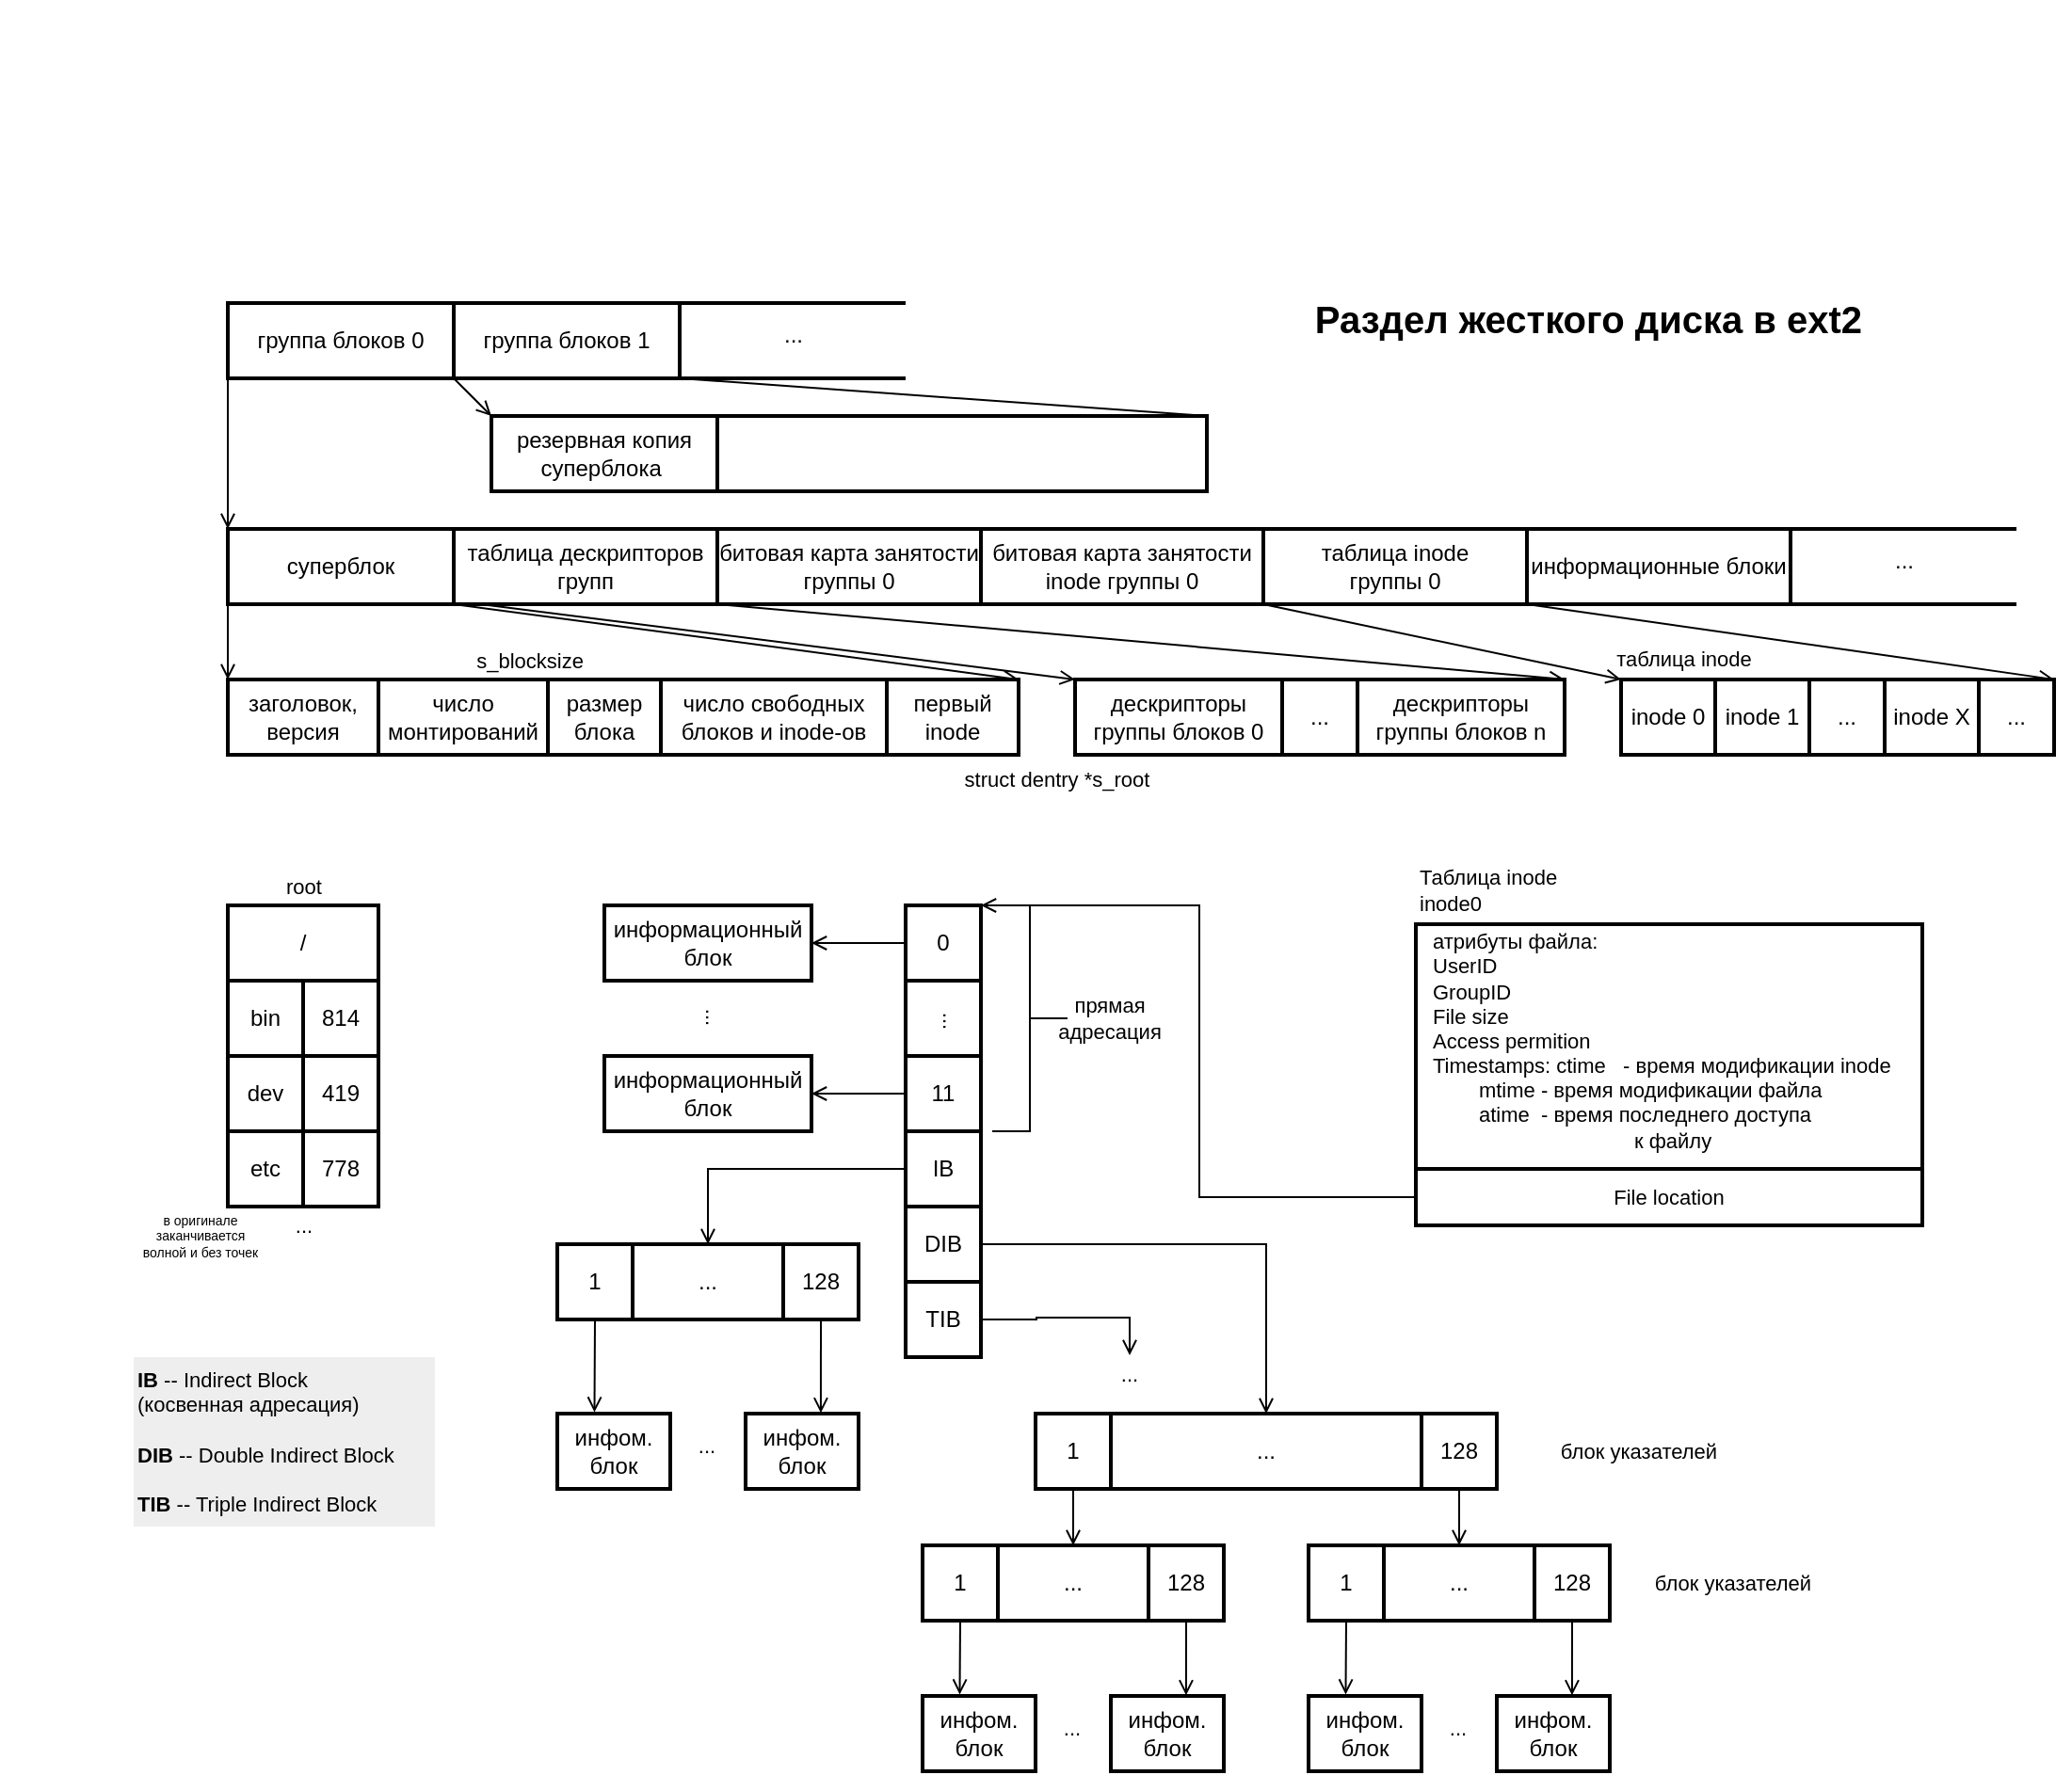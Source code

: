 <mxfile version="21.1.2" type="device" pages="2">
  <diagram name="Раздел жеского диска" id="px702BV4Yn-Eo3VnrpDC">
    <mxGraphModel dx="954" dy="578" grid="1" gridSize="10" guides="1" tooltips="1" connect="1" arrows="1" fold="1" page="1" pageScale="1" pageWidth="827" pageHeight="1169" math="0" shadow="0">
      <root>
        <mxCell id="0" />
        <mxCell id="1" parent="0" />
        <mxCell id="wwoqf4nIukuB-OUkCz0o-119" value="" style="rounded=0;whiteSpace=wrap;html=1;fontFamily=Helvetica;fontSize=11;fontColor=default;strokeWidth=2;" parent="1" vertex="1">
          <mxGeometry x="751" y="490" width="269" height="130" as="geometry" />
        </mxCell>
        <mxCell id="wwoqf4nIukuB-OUkCz0o-8" style="rounded=0;orthogonalLoop=1;jettySize=auto;html=1;exitX=1;exitY=1;exitDx=0;exitDy=0;entryX=0;entryY=0;entryDx=0;entryDy=0;endArrow=open;endFill=0;" parent="1" source="wwoqf4nIukuB-OUkCz0o-1" target="wwoqf4nIukuB-OUkCz0o-6" edge="1">
          <mxGeometry relative="1" as="geometry" />
        </mxCell>
        <mxCell id="wwoqf4nIukuB-OUkCz0o-12" style="edgeStyle=none;shape=connector;rounded=0;orthogonalLoop=1;jettySize=auto;html=1;exitX=0;exitY=1;exitDx=0;exitDy=0;entryX=0;entryY=0;entryDx=0;entryDy=0;labelBackgroundColor=default;strokeColor=default;fontFamily=Helvetica;fontSize=11;fontColor=default;endArrow=open;endFill=0;" parent="1" source="wwoqf4nIukuB-OUkCz0o-1" target="wwoqf4nIukuB-OUkCz0o-11" edge="1">
          <mxGeometry relative="1" as="geometry" />
        </mxCell>
        <mxCell id="wwoqf4nIukuB-OUkCz0o-1" value="группа блоков 0" style="rounded=0;whiteSpace=wrap;html=1;strokeWidth=2;" parent="1" vertex="1">
          <mxGeometry x="120" y="160" width="120" height="40" as="geometry" />
        </mxCell>
        <mxCell id="wwoqf4nIukuB-OUkCz0o-10" style="edgeStyle=none;shape=connector;rounded=0;orthogonalLoop=1;jettySize=auto;html=1;exitX=1;exitY=1;exitDx=0;exitDy=0;entryX=1;entryY=0;entryDx=0;entryDy=0;labelBackgroundColor=default;strokeColor=default;fontFamily=Helvetica;fontSize=11;fontColor=default;endArrow=none;endFill=0;" parent="1" source="wwoqf4nIukuB-OUkCz0o-2" target="wwoqf4nIukuB-OUkCz0o-7" edge="1">
          <mxGeometry relative="1" as="geometry" />
        </mxCell>
        <mxCell id="wwoqf4nIukuB-OUkCz0o-2" value="группа блоков 1" style="rounded=0;whiteSpace=wrap;html=1;strokeWidth=2;" parent="1" vertex="1">
          <mxGeometry x="240" y="160" width="120" height="40" as="geometry" />
        </mxCell>
        <mxCell id="wwoqf4nIukuB-OUkCz0o-3" value="" style="endArrow=none;html=1;rounded=0;exitX=1;exitY=0;exitDx=0;exitDy=0;strokeWidth=2;" parent="1" source="wwoqf4nIukuB-OUkCz0o-2" edge="1">
          <mxGeometry width="50" height="50" relative="1" as="geometry">
            <mxPoint x="380" y="340" as="sourcePoint" />
            <mxPoint x="480" y="160" as="targetPoint" />
          </mxGeometry>
        </mxCell>
        <mxCell id="wwoqf4nIukuB-OUkCz0o-4" value="" style="endArrow=none;html=1;rounded=0;exitX=1;exitY=0;exitDx=0;exitDy=0;strokeWidth=2;" parent="1" edge="1">
          <mxGeometry width="50" height="50" relative="1" as="geometry">
            <mxPoint x="360" y="200" as="sourcePoint" />
            <mxPoint x="480" y="200" as="targetPoint" />
          </mxGeometry>
        </mxCell>
        <mxCell id="wwoqf4nIukuB-OUkCz0o-5" value="..." style="text;html=1;align=center;verticalAlign=middle;resizable=0;points=[];autosize=1;strokeColor=none;fillColor=none;" parent="1" vertex="1">
          <mxGeometry x="405" y="162" width="30" height="30" as="geometry" />
        </mxCell>
        <mxCell id="wwoqf4nIukuB-OUkCz0o-6" value="резервная копия суперблока&amp;nbsp;" style="rounded=0;whiteSpace=wrap;html=1;strokeWidth=2;" parent="1" vertex="1">
          <mxGeometry x="260" y="220" width="120" height="40" as="geometry" />
        </mxCell>
        <mxCell id="wwoqf4nIukuB-OUkCz0o-7" value="" style="rounded=0;whiteSpace=wrap;html=1;strokeWidth=2;" parent="1" vertex="1">
          <mxGeometry x="380" y="220" width="260" height="40" as="geometry" />
        </mxCell>
        <mxCell id="wwoqf4nIukuB-OUkCz0o-26" style="edgeStyle=none;shape=connector;rounded=0;orthogonalLoop=1;jettySize=auto;html=1;exitX=0;exitY=1;exitDx=0;exitDy=0;entryX=0;entryY=0;entryDx=0;entryDy=0;labelBackgroundColor=default;strokeColor=default;fontFamily=Helvetica;fontSize=11;fontColor=default;endArrow=open;endFill=0;" parent="1" source="wwoqf4nIukuB-OUkCz0o-11" target="wwoqf4nIukuB-OUkCz0o-21" edge="1">
          <mxGeometry relative="1" as="geometry" />
        </mxCell>
        <mxCell id="wwoqf4nIukuB-OUkCz0o-27" style="edgeStyle=none;shape=connector;rounded=0;orthogonalLoop=1;jettySize=auto;html=1;exitX=1;exitY=1;exitDx=0;exitDy=0;entryX=1;entryY=0;entryDx=0;entryDy=0;labelBackgroundColor=default;strokeColor=default;fontFamily=Helvetica;fontSize=11;fontColor=default;endArrow=open;endFill=0;" parent="1" source="wwoqf4nIukuB-OUkCz0o-11" target="wwoqf4nIukuB-OUkCz0o-25" edge="1">
          <mxGeometry relative="1" as="geometry" />
        </mxCell>
        <mxCell id="wwoqf4nIukuB-OUkCz0o-11" value="суперблок" style="rounded=0;whiteSpace=wrap;html=1;strokeWidth=2;" parent="1" vertex="1">
          <mxGeometry x="120" y="280" width="120" height="40" as="geometry" />
        </mxCell>
        <mxCell id="wwoqf4nIukuB-OUkCz0o-32" style="edgeStyle=none;shape=connector;rounded=0;orthogonalLoop=1;jettySize=auto;html=1;exitX=0.109;exitY=1.002;exitDx=0;exitDy=0;entryX=0;entryY=0;entryDx=0;entryDy=0;labelBackgroundColor=default;strokeColor=default;fontFamily=Helvetica;fontSize=11;fontColor=default;endArrow=open;endFill=0;exitPerimeter=0;" parent="1" source="wwoqf4nIukuB-OUkCz0o-13" target="wwoqf4nIukuB-OUkCz0o-29" edge="1">
          <mxGeometry relative="1" as="geometry" />
        </mxCell>
        <mxCell id="wwoqf4nIukuB-OUkCz0o-33" style="edgeStyle=none;shape=connector;rounded=0;orthogonalLoop=1;jettySize=auto;html=1;exitX=1;exitY=1;exitDx=0;exitDy=0;entryX=1;entryY=0;entryDx=0;entryDy=0;labelBackgroundColor=default;strokeColor=default;fontFamily=Helvetica;fontSize=11;fontColor=default;endArrow=open;endFill=0;" parent="1" source="wwoqf4nIukuB-OUkCz0o-13" target="wwoqf4nIukuB-OUkCz0o-31" edge="1">
          <mxGeometry relative="1" as="geometry" />
        </mxCell>
        <mxCell id="wwoqf4nIukuB-OUkCz0o-13" value="таблица дескрипторов групп" style="rounded=0;whiteSpace=wrap;html=1;strokeWidth=2;" parent="1" vertex="1">
          <mxGeometry x="240" y="280" width="140" height="40" as="geometry" />
        </mxCell>
        <mxCell id="wwoqf4nIukuB-OUkCz0o-14" value="битовая карта занятости группы 0" style="rounded=0;whiteSpace=wrap;html=1;strokeWidth=2;" parent="1" vertex="1">
          <mxGeometry x="380" y="280" width="140" height="40" as="geometry" />
        </mxCell>
        <mxCell id="wwoqf4nIukuB-OUkCz0o-15" value="битовая карта занятости inode группы 0" style="rounded=0;whiteSpace=wrap;html=1;strokeWidth=2;" parent="1" vertex="1">
          <mxGeometry x="520" y="280" width="150" height="40" as="geometry" />
        </mxCell>
        <mxCell id="wwoqf4nIukuB-OUkCz0o-41" style="edgeStyle=none;shape=connector;rounded=0;orthogonalLoop=1;jettySize=auto;html=1;exitX=0;exitY=1;exitDx=0;exitDy=0;entryX=0;entryY=0;entryDx=0;entryDy=0;labelBackgroundColor=default;strokeColor=default;fontFamily=Helvetica;fontSize=11;fontColor=default;endArrow=open;endFill=0;" parent="1" source="wwoqf4nIukuB-OUkCz0o-16" target="wwoqf4nIukuB-OUkCz0o-35" edge="1">
          <mxGeometry relative="1" as="geometry" />
        </mxCell>
        <mxCell id="wwoqf4nIukuB-OUkCz0o-16" value="таблица inode &lt;br&gt;группы 0" style="rounded=0;whiteSpace=wrap;html=1;strokeWidth=2;" parent="1" vertex="1">
          <mxGeometry x="670" y="280" width="140" height="40" as="geometry" />
        </mxCell>
        <mxCell id="wwoqf4nIukuB-OUkCz0o-42" style="edgeStyle=none;shape=connector;rounded=0;orthogonalLoop=1;jettySize=auto;html=1;exitX=0;exitY=1;exitDx=0;exitDy=0;entryX=1;entryY=0;entryDx=0;entryDy=0;labelBackgroundColor=default;strokeColor=default;fontFamily=Helvetica;fontSize=11;fontColor=default;endArrow=open;endFill=0;" parent="1" source="wwoqf4nIukuB-OUkCz0o-17" target="wwoqf4nIukuB-OUkCz0o-40" edge="1">
          <mxGeometry relative="1" as="geometry" />
        </mxCell>
        <mxCell id="wwoqf4nIukuB-OUkCz0o-17" value="информационные блоки" style="rounded=0;whiteSpace=wrap;html=1;strokeWidth=2;" parent="1" vertex="1">
          <mxGeometry x="810" y="280" width="140" height="40" as="geometry" />
        </mxCell>
        <mxCell id="wwoqf4nIukuB-OUkCz0o-18" value="" style="endArrow=none;html=1;rounded=0;exitX=1;exitY=0;exitDx=0;exitDy=0;strokeWidth=2;" parent="1" edge="1">
          <mxGeometry width="50" height="50" relative="1" as="geometry">
            <mxPoint x="950" y="280" as="sourcePoint" />
            <mxPoint x="1070" y="280" as="targetPoint" />
          </mxGeometry>
        </mxCell>
        <mxCell id="wwoqf4nIukuB-OUkCz0o-19" value="" style="endArrow=none;html=1;rounded=0;exitX=1;exitY=0;exitDx=0;exitDy=0;strokeWidth=2;" parent="1" edge="1">
          <mxGeometry width="50" height="50" relative="1" as="geometry">
            <mxPoint x="950" y="320" as="sourcePoint" />
            <mxPoint x="1070" y="320" as="targetPoint" />
          </mxGeometry>
        </mxCell>
        <mxCell id="wwoqf4nIukuB-OUkCz0o-20" value="..." style="text;html=1;align=center;verticalAlign=middle;resizable=0;points=[];autosize=1;strokeColor=none;fillColor=none;" parent="1" vertex="1">
          <mxGeometry x="995" y="282" width="30" height="30" as="geometry" />
        </mxCell>
        <mxCell id="wwoqf4nIukuB-OUkCz0o-21" value="заголовок, версия" style="rounded=0;whiteSpace=wrap;html=1;strokeWidth=2;" parent="1" vertex="1">
          <mxGeometry x="120" y="360" width="80" height="40" as="geometry" />
        </mxCell>
        <mxCell id="wwoqf4nIukuB-OUkCz0o-22" value="число монтирований" style="rounded=0;whiteSpace=wrap;html=1;strokeWidth=2;" parent="1" vertex="1">
          <mxGeometry x="200" y="360" width="90" height="40" as="geometry" />
        </mxCell>
        <mxCell id="wwoqf4nIukuB-OUkCz0o-23" value="размер &lt;br&gt;блока" style="rounded=0;whiteSpace=wrap;html=1;strokeWidth=2;" parent="1" vertex="1">
          <mxGeometry x="290" y="360" width="60" height="40" as="geometry" />
        </mxCell>
        <mxCell id="wwoqf4nIukuB-OUkCz0o-24" value="число свободных блоков и inode-ов" style="rounded=0;whiteSpace=wrap;html=1;strokeWidth=2;" parent="1" vertex="1">
          <mxGeometry x="350" y="360" width="120" height="40" as="geometry" />
        </mxCell>
        <mxCell id="wwoqf4nIukuB-OUkCz0o-25" value="первый inode" style="rounded=0;whiteSpace=wrap;html=1;strokeWidth=2;" parent="1" vertex="1">
          <mxGeometry x="470" y="360" width="70" height="40" as="geometry" />
        </mxCell>
        <mxCell id="wwoqf4nIukuB-OUkCz0o-28" value="s_blocksize" style="text;html=1;align=center;verticalAlign=middle;resizable=0;points=[];autosize=1;strokeColor=none;fillColor=none;fontSize=11;fontFamily=Helvetica;fontColor=default;" parent="1" vertex="1">
          <mxGeometry x="240" y="335" width="80" height="30" as="geometry" />
        </mxCell>
        <mxCell id="wwoqf4nIukuB-OUkCz0o-29" value="дескрипторы группы блоков 0" style="rounded=0;whiteSpace=wrap;html=1;strokeWidth=2;" parent="1" vertex="1">
          <mxGeometry x="570" y="360" width="110" height="40" as="geometry" />
        </mxCell>
        <mxCell id="wwoqf4nIukuB-OUkCz0o-30" value="..." style="rounded=0;whiteSpace=wrap;html=1;strokeWidth=2;" parent="1" vertex="1">
          <mxGeometry x="680" y="360" width="40" height="40" as="geometry" />
        </mxCell>
        <mxCell id="wwoqf4nIukuB-OUkCz0o-31" value="дескрипторы группы блоков n" style="rounded=0;whiteSpace=wrap;html=1;strokeWidth=2;" parent="1" vertex="1">
          <mxGeometry x="720" y="360" width="110" height="40" as="geometry" />
        </mxCell>
        <mxCell id="wwoqf4nIukuB-OUkCz0o-34" value="struct dentry *s_root" style="text;html=1;align=center;verticalAlign=middle;resizable=0;points=[];autosize=1;strokeColor=none;fillColor=none;fontSize=11;fontFamily=Helvetica;fontColor=default;" parent="1" vertex="1">
          <mxGeometry x="500" y="398" width="120" height="30" as="geometry" />
        </mxCell>
        <mxCell id="wwoqf4nIukuB-OUkCz0o-35" value="inode 0" style="rounded=0;whiteSpace=wrap;html=1;strokeWidth=2;" parent="1" vertex="1">
          <mxGeometry x="860" y="360" width="50" height="40" as="geometry" />
        </mxCell>
        <mxCell id="wwoqf4nIukuB-OUkCz0o-37" value="inode 1" style="rounded=0;whiteSpace=wrap;html=1;strokeWidth=2;" parent="1" vertex="1">
          <mxGeometry x="910" y="360" width="50" height="40" as="geometry" />
        </mxCell>
        <mxCell id="wwoqf4nIukuB-OUkCz0o-38" value="..." style="rounded=0;whiteSpace=wrap;html=1;strokeWidth=2;" parent="1" vertex="1">
          <mxGeometry x="960" y="360" width="40" height="40" as="geometry" />
        </mxCell>
        <mxCell id="wwoqf4nIukuB-OUkCz0o-39" value="inode X" style="rounded=0;whiteSpace=wrap;html=1;strokeWidth=2;" parent="1" vertex="1">
          <mxGeometry x="1000" y="360" width="50" height="40" as="geometry" />
        </mxCell>
        <mxCell id="wwoqf4nIukuB-OUkCz0o-40" value="..." style="rounded=0;whiteSpace=wrap;html=1;strokeWidth=2;" parent="1" vertex="1">
          <mxGeometry x="1050" y="360" width="40" height="40" as="geometry" />
        </mxCell>
        <mxCell id="wwoqf4nIukuB-OUkCz0o-43" value="таблица inode" style="text;html=1;align=center;verticalAlign=middle;resizable=0;points=[];autosize=1;strokeColor=none;fillColor=none;fontSize=11;fontFamily=Helvetica;fontColor=default;" parent="1" vertex="1">
          <mxGeometry x="843" y="334" width="100" height="30" as="geometry" />
        </mxCell>
        <mxCell id="wwoqf4nIukuB-OUkCz0o-44" value="/" style="rounded=0;whiteSpace=wrap;html=1;strokeWidth=2;" parent="1" vertex="1">
          <mxGeometry x="120" y="480" width="80" height="40" as="geometry" />
        </mxCell>
        <mxCell id="wwoqf4nIukuB-OUkCz0o-45" value="root" style="text;html=1;align=center;verticalAlign=middle;resizable=0;points=[];autosize=1;strokeColor=none;fillColor=none;fontSize=11;fontFamily=Helvetica;fontColor=default;" parent="1" vertex="1">
          <mxGeometry x="140" y="455" width="40" height="30" as="geometry" />
        </mxCell>
        <mxCell id="wwoqf4nIukuB-OUkCz0o-46" value="bin" style="rounded=0;whiteSpace=wrap;html=1;strokeWidth=2;" parent="1" vertex="1">
          <mxGeometry x="120" y="520" width="40" height="40" as="geometry" />
        </mxCell>
        <mxCell id="wwoqf4nIukuB-OUkCz0o-47" value="814" style="rounded=0;whiteSpace=wrap;html=1;strokeWidth=2;" parent="1" vertex="1">
          <mxGeometry x="160" y="520" width="40" height="40" as="geometry" />
        </mxCell>
        <mxCell id="wwoqf4nIukuB-OUkCz0o-48" value="dev" style="rounded=0;whiteSpace=wrap;html=1;strokeWidth=2;" parent="1" vertex="1">
          <mxGeometry x="120" y="560" width="40" height="40" as="geometry" />
        </mxCell>
        <mxCell id="wwoqf4nIukuB-OUkCz0o-49" value="419" style="rounded=0;whiteSpace=wrap;html=1;strokeWidth=2;" parent="1" vertex="1">
          <mxGeometry x="160" y="560" width="40" height="40" as="geometry" />
        </mxCell>
        <mxCell id="wwoqf4nIukuB-OUkCz0o-50" value="etc" style="rounded=0;whiteSpace=wrap;html=1;strokeWidth=2;" parent="1" vertex="1">
          <mxGeometry x="120" y="600" width="40" height="40" as="geometry" />
        </mxCell>
        <mxCell id="wwoqf4nIukuB-OUkCz0o-51" value="778" style="rounded=0;whiteSpace=wrap;html=1;strokeWidth=2;" parent="1" vertex="1">
          <mxGeometry x="160" y="600" width="40" height="40" as="geometry" />
        </mxCell>
        <mxCell id="wwoqf4nIukuB-OUkCz0o-58" value="" style="ellipse;whiteSpace=wrap;html=1;aspect=fixed;fontFamily=Helvetica;fontSize=11;fontColor=default;" parent="1" vertex="1">
          <mxGeometry as="geometry" />
        </mxCell>
        <mxCell id="wwoqf4nIukuB-OUkCz0o-60" value="..." style="text;html=1;align=center;verticalAlign=middle;resizable=0;points=[];autosize=1;strokeColor=none;fillColor=none;fontSize=11;fontFamily=Helvetica;fontColor=default;" parent="1" vertex="1">
          <mxGeometry x="145" y="635" width="30" height="30" as="geometry" />
        </mxCell>
        <mxCell id="wwoqf4nIukuB-OUkCz0o-61" value="в оригинале &lt;br style=&quot;font-size: 7px;&quot;&gt;заканчивается &lt;br&gt;волной и без точек" style="text;html=1;align=center;verticalAlign=middle;resizable=0;points=[];autosize=1;strokeColor=none;fillColor=none;fontSize=7;fontFamily=Helvetica;fontColor=default;" parent="1" vertex="1">
          <mxGeometry x="60" y="636" width="90" height="40" as="geometry" />
        </mxCell>
        <mxCell id="wwoqf4nIukuB-OUkCz0o-62" value="информационный блок" style="rounded=0;whiteSpace=wrap;html=1;strokeWidth=2;" parent="1" vertex="1">
          <mxGeometry x="320" y="480" width="110" height="40" as="geometry" />
        </mxCell>
        <mxCell id="wwoqf4nIukuB-OUkCz0o-63" value="информационный блок" style="rounded=0;whiteSpace=wrap;html=1;strokeWidth=2;" parent="1" vertex="1">
          <mxGeometry x="320" y="560" width="110" height="40" as="geometry" />
        </mxCell>
        <mxCell id="wwoqf4nIukuB-OUkCz0o-65" value="..." style="text;html=1;align=center;verticalAlign=middle;resizable=0;points=[];autosize=1;strokeColor=none;fillColor=none;fontSize=11;fontFamily=Helvetica;fontColor=default;rotation=90;" parent="1" vertex="1">
          <mxGeometry x="363" y="524" width="30" height="30" as="geometry" />
        </mxCell>
        <mxCell id="wwoqf4nIukuB-OUkCz0o-71" style="edgeStyle=none;shape=connector;rounded=0;orthogonalLoop=1;jettySize=auto;html=1;exitX=0;exitY=0.5;exitDx=0;exitDy=0;entryX=1;entryY=0.5;entryDx=0;entryDy=0;labelBackgroundColor=default;strokeColor=default;fontFamily=Helvetica;fontSize=11;fontColor=default;endArrow=open;endFill=0;" parent="1" source="wwoqf4nIukuB-OUkCz0o-66" target="wwoqf4nIukuB-OUkCz0o-62" edge="1">
          <mxGeometry relative="1" as="geometry" />
        </mxCell>
        <mxCell id="wwoqf4nIukuB-OUkCz0o-66" value="0" style="rounded=0;whiteSpace=wrap;html=1;strokeWidth=2;" parent="1" vertex="1">
          <mxGeometry x="480" y="480" width="40" height="40" as="geometry" />
        </mxCell>
        <mxCell id="wwoqf4nIukuB-OUkCz0o-72" style="edgeStyle=none;shape=connector;rounded=0;orthogonalLoop=1;jettySize=auto;html=1;exitX=0;exitY=0.5;exitDx=0;exitDy=0;entryX=1;entryY=0.5;entryDx=0;entryDy=0;labelBackgroundColor=default;strokeColor=default;fontFamily=Helvetica;fontSize=11;fontColor=default;endArrow=open;endFill=0;" parent="1" source="wwoqf4nIukuB-OUkCz0o-67" target="wwoqf4nIukuB-OUkCz0o-63" edge="1">
          <mxGeometry relative="1" as="geometry" />
        </mxCell>
        <mxCell id="wwoqf4nIukuB-OUkCz0o-67" value="11" style="rounded=0;whiteSpace=wrap;html=1;strokeWidth=2;" parent="1" vertex="1">
          <mxGeometry x="480" y="560" width="40" height="40" as="geometry" />
        </mxCell>
        <mxCell id="wwoqf4nIukuB-OUkCz0o-80" style="edgeStyle=orthogonalEdgeStyle;shape=connector;rounded=0;orthogonalLoop=1;jettySize=auto;html=1;exitX=0;exitY=0.5;exitDx=0;exitDy=0;entryX=0.5;entryY=0;entryDx=0;entryDy=0;labelBackgroundColor=default;strokeColor=default;fontFamily=Helvetica;fontSize=11;fontColor=default;endArrow=open;endFill=0;" parent="1" source="wwoqf4nIukuB-OUkCz0o-68" target="wwoqf4nIukuB-OUkCz0o-77" edge="1">
          <mxGeometry relative="1" as="geometry" />
        </mxCell>
        <mxCell id="wwoqf4nIukuB-OUkCz0o-68" value="IB" style="rounded=0;whiteSpace=wrap;html=1;strokeWidth=2;" parent="1" vertex="1">
          <mxGeometry x="480" y="600" width="40" height="40" as="geometry" />
        </mxCell>
        <mxCell id="wwoqf4nIukuB-OUkCz0o-89" style="edgeStyle=orthogonalEdgeStyle;shape=connector;rounded=0;orthogonalLoop=1;jettySize=auto;html=1;exitX=1;exitY=0.5;exitDx=0;exitDy=0;entryX=0.5;entryY=0;entryDx=0;entryDy=0;labelBackgroundColor=default;strokeColor=default;fontFamily=Helvetica;fontSize=11;fontColor=default;endArrow=open;endFill=0;" parent="1" source="wwoqf4nIukuB-OUkCz0o-69" target="wwoqf4nIukuB-OUkCz0o-86" edge="1">
          <mxGeometry relative="1" as="geometry" />
        </mxCell>
        <mxCell id="wwoqf4nIukuB-OUkCz0o-69" value="DIB" style="rounded=0;whiteSpace=wrap;html=1;strokeWidth=2;" parent="1" vertex="1">
          <mxGeometry x="480" y="640" width="40" height="40" as="geometry" />
        </mxCell>
        <mxCell id="wwoqf4nIukuB-OUkCz0o-111" style="edgeStyle=orthogonalEdgeStyle;shape=connector;rounded=0;orthogonalLoop=1;jettySize=auto;html=1;exitX=1;exitY=0.5;exitDx=0;exitDy=0;entryX=0.5;entryY=0;entryDx=0;entryDy=0;labelBackgroundColor=default;strokeColor=default;fontFamily=Helvetica;fontSize=11;fontColor=default;endArrow=open;endFill=0;" parent="1" source="wwoqf4nIukuB-OUkCz0o-70" target="wwoqf4nIukuB-OUkCz0o-110" edge="1">
          <mxGeometry relative="1" as="geometry" />
        </mxCell>
        <mxCell id="wwoqf4nIukuB-OUkCz0o-70" value="TIB" style="rounded=0;whiteSpace=wrap;html=1;strokeWidth=2;" parent="1" vertex="1">
          <mxGeometry x="480" y="680" width="40" height="40" as="geometry" />
        </mxCell>
        <mxCell id="wwoqf4nIukuB-OUkCz0o-73" value="" style="rounded=0;whiteSpace=wrap;html=1;strokeWidth=2;" parent="1" vertex="1">
          <mxGeometry x="480" y="520" width="40" height="40" as="geometry" />
        </mxCell>
        <mxCell id="wwoqf4nIukuB-OUkCz0o-74" value="..." style="text;html=1;align=center;verticalAlign=middle;resizable=0;points=[];autosize=1;strokeColor=none;fillColor=none;fontSize=11;fontFamily=Helvetica;fontColor=default;rotation=90;" parent="1" vertex="1">
          <mxGeometry x="489" y="526" width="30" height="30" as="geometry" />
        </mxCell>
        <mxCell id="wwoqf4nIukuB-OUkCz0o-75" value="" style="strokeWidth=1;html=1;shape=mxgraph.flowchart.annotation_2;align=left;labelPosition=right;pointerEvents=1;fontFamily=Helvetica;fontSize=11;fontColor=default;rotation=-180;" parent="1" vertex="1">
          <mxGeometry x="526" y="480" width="40" height="120" as="geometry" />
        </mxCell>
        <mxCell id="wwoqf4nIukuB-OUkCz0o-76" value="прямая &lt;br&gt;адресация" style="text;html=1;align=center;verticalAlign=middle;resizable=0;points=[];autosize=1;strokeColor=none;fillColor=none;fontSize=11;fontFamily=Helvetica;fontColor=default;" parent="1" vertex="1">
          <mxGeometry x="548" y="520" width="80" height="40" as="geometry" />
        </mxCell>
        <mxCell id="wwoqf4nIukuB-OUkCz0o-77" value="..." style="rounded=0;whiteSpace=wrap;html=1;strokeWidth=2;" parent="1" vertex="1">
          <mxGeometry x="335" y="660" width="80" height="40" as="geometry" />
        </mxCell>
        <mxCell id="wwoqf4nIukuB-OUkCz0o-83" style="edgeStyle=none;shape=connector;rounded=0;orthogonalLoop=1;jettySize=auto;html=1;exitX=0.5;exitY=1;exitDx=0;exitDy=0;entryX=0.329;entryY=-0.018;entryDx=0;entryDy=0;entryPerimeter=0;labelBackgroundColor=default;strokeColor=default;fontFamily=Helvetica;fontSize=11;fontColor=default;endArrow=open;endFill=0;" parent="1" source="wwoqf4nIukuB-OUkCz0o-78" target="wwoqf4nIukuB-OUkCz0o-81" edge="1">
          <mxGeometry relative="1" as="geometry" />
        </mxCell>
        <mxCell id="wwoqf4nIukuB-OUkCz0o-78" value="1" style="rounded=0;whiteSpace=wrap;html=1;strokeWidth=2;" parent="1" vertex="1">
          <mxGeometry x="295" y="660" width="40" height="40" as="geometry" />
        </mxCell>
        <mxCell id="wwoqf4nIukuB-OUkCz0o-84" style="edgeStyle=none;shape=connector;rounded=0;orthogonalLoop=1;jettySize=auto;html=1;exitX=0.5;exitY=1;exitDx=0;exitDy=0;entryX=0.666;entryY=-0.008;entryDx=0;entryDy=0;entryPerimeter=0;labelBackgroundColor=default;strokeColor=default;fontFamily=Helvetica;fontSize=11;fontColor=default;endArrow=open;endFill=0;" parent="1" source="wwoqf4nIukuB-OUkCz0o-79" target="wwoqf4nIukuB-OUkCz0o-82" edge="1">
          <mxGeometry relative="1" as="geometry" />
        </mxCell>
        <mxCell id="wwoqf4nIukuB-OUkCz0o-79" value="128" style="rounded=0;whiteSpace=wrap;html=1;strokeWidth=2;" parent="1" vertex="1">
          <mxGeometry x="415" y="660" width="40" height="40" as="geometry" />
        </mxCell>
        <mxCell id="wwoqf4nIukuB-OUkCz0o-81" value="инфом. блок" style="rounded=0;whiteSpace=wrap;html=1;strokeWidth=2;" parent="1" vertex="1">
          <mxGeometry x="295" y="750" width="60" height="40" as="geometry" />
        </mxCell>
        <mxCell id="wwoqf4nIukuB-OUkCz0o-82" value="инфом. блок" style="rounded=0;whiteSpace=wrap;html=1;strokeWidth=2;" parent="1" vertex="1">
          <mxGeometry x="395" y="750" width="60" height="40" as="geometry" />
        </mxCell>
        <mxCell id="wwoqf4nIukuB-OUkCz0o-85" value="..." style="text;html=1;align=center;verticalAlign=middle;resizable=0;points=[];autosize=1;strokeColor=none;fillColor=none;fontSize=11;fontFamily=Helvetica;fontColor=default;" parent="1" vertex="1">
          <mxGeometry x="359" y="752" width="30" height="30" as="geometry" />
        </mxCell>
        <mxCell id="wwoqf4nIukuB-OUkCz0o-86" value="..." style="rounded=0;whiteSpace=wrap;html=1;strokeWidth=2;" parent="1" vertex="1">
          <mxGeometry x="589" y="750" width="165" height="40" as="geometry" />
        </mxCell>
        <mxCell id="wwoqf4nIukuB-OUkCz0o-98" style="edgeStyle=none;shape=connector;rounded=0;orthogonalLoop=1;jettySize=auto;html=1;exitX=0.5;exitY=1;exitDx=0;exitDy=0;entryX=0.5;entryY=0;entryDx=0;entryDy=0;labelBackgroundColor=default;strokeColor=default;fontFamily=Helvetica;fontSize=11;fontColor=default;endArrow=open;endFill=0;" parent="1" source="wwoqf4nIukuB-OUkCz0o-87" target="wwoqf4nIukuB-OUkCz0o-90" edge="1">
          <mxGeometry relative="1" as="geometry" />
        </mxCell>
        <mxCell id="wwoqf4nIukuB-OUkCz0o-87" value="1" style="rounded=0;whiteSpace=wrap;html=1;strokeWidth=2;" parent="1" vertex="1">
          <mxGeometry x="549" y="750" width="40" height="40" as="geometry" />
        </mxCell>
        <mxCell id="wwoqf4nIukuB-OUkCz0o-107" style="edgeStyle=none;shape=connector;rounded=0;orthogonalLoop=1;jettySize=auto;html=1;exitX=0.5;exitY=1;exitDx=0;exitDy=0;entryX=0.5;entryY=0;entryDx=0;entryDy=0;labelBackgroundColor=default;strokeColor=default;fontFamily=Helvetica;fontSize=11;fontColor=default;endArrow=open;endFill=0;" parent="1" source="wwoqf4nIukuB-OUkCz0o-88" target="wwoqf4nIukuB-OUkCz0o-99" edge="1">
          <mxGeometry relative="1" as="geometry" />
        </mxCell>
        <mxCell id="wwoqf4nIukuB-OUkCz0o-88" value="128" style="rounded=0;whiteSpace=wrap;html=1;strokeWidth=2;" parent="1" vertex="1">
          <mxGeometry x="754" y="750" width="40" height="40" as="geometry" />
        </mxCell>
        <mxCell id="wwoqf4nIukuB-OUkCz0o-90" value="..." style="rounded=0;whiteSpace=wrap;html=1;strokeWidth=2;" parent="1" vertex="1">
          <mxGeometry x="529" y="820" width="80" height="40" as="geometry" />
        </mxCell>
        <mxCell id="wwoqf4nIukuB-OUkCz0o-91" style="edgeStyle=none;shape=connector;rounded=0;orthogonalLoop=1;jettySize=auto;html=1;exitX=0.5;exitY=1;exitDx=0;exitDy=0;entryX=0.329;entryY=-0.018;entryDx=0;entryDy=0;entryPerimeter=0;labelBackgroundColor=default;strokeColor=default;fontFamily=Helvetica;fontSize=11;fontColor=default;endArrow=open;endFill=0;" parent="1" source="wwoqf4nIukuB-OUkCz0o-92" target="wwoqf4nIukuB-OUkCz0o-95" edge="1">
          <mxGeometry relative="1" as="geometry" />
        </mxCell>
        <mxCell id="wwoqf4nIukuB-OUkCz0o-92" value="1" style="rounded=0;whiteSpace=wrap;html=1;strokeWidth=2;" parent="1" vertex="1">
          <mxGeometry x="489" y="820" width="40" height="40" as="geometry" />
        </mxCell>
        <mxCell id="wwoqf4nIukuB-OUkCz0o-93" style="edgeStyle=none;shape=connector;rounded=0;orthogonalLoop=1;jettySize=auto;html=1;exitX=0.5;exitY=1;exitDx=0;exitDy=0;entryX=0.666;entryY=-0.008;entryDx=0;entryDy=0;entryPerimeter=0;labelBackgroundColor=default;strokeColor=default;fontFamily=Helvetica;fontSize=11;fontColor=default;endArrow=open;endFill=0;" parent="1" source="wwoqf4nIukuB-OUkCz0o-94" target="wwoqf4nIukuB-OUkCz0o-96" edge="1">
          <mxGeometry relative="1" as="geometry" />
        </mxCell>
        <mxCell id="wwoqf4nIukuB-OUkCz0o-94" value="128" style="rounded=0;whiteSpace=wrap;html=1;strokeWidth=2;" parent="1" vertex="1">
          <mxGeometry x="609" y="820" width="40" height="40" as="geometry" />
        </mxCell>
        <mxCell id="wwoqf4nIukuB-OUkCz0o-95" value="инфом. блок" style="rounded=0;whiteSpace=wrap;html=1;strokeWidth=2;" parent="1" vertex="1">
          <mxGeometry x="489" y="900" width="60" height="40" as="geometry" />
        </mxCell>
        <mxCell id="wwoqf4nIukuB-OUkCz0o-96" value="инфом. блок" style="rounded=0;whiteSpace=wrap;html=1;strokeWidth=2;" parent="1" vertex="1">
          <mxGeometry x="589" y="900" width="60" height="40" as="geometry" />
        </mxCell>
        <mxCell id="wwoqf4nIukuB-OUkCz0o-97" value="..." style="text;html=1;align=center;verticalAlign=middle;resizable=0;points=[];autosize=1;strokeColor=none;fillColor=none;fontSize=11;fontFamily=Helvetica;fontColor=default;" parent="1" vertex="1">
          <mxGeometry x="553" y="902" width="30" height="30" as="geometry" />
        </mxCell>
        <mxCell id="wwoqf4nIukuB-OUkCz0o-99" value="..." style="rounded=0;whiteSpace=wrap;html=1;strokeWidth=2;" parent="1" vertex="1">
          <mxGeometry x="734" y="820" width="80" height="40" as="geometry" />
        </mxCell>
        <mxCell id="wwoqf4nIukuB-OUkCz0o-100" style="edgeStyle=none;shape=connector;rounded=0;orthogonalLoop=1;jettySize=auto;html=1;exitX=0.5;exitY=1;exitDx=0;exitDy=0;entryX=0.329;entryY=-0.018;entryDx=0;entryDy=0;entryPerimeter=0;labelBackgroundColor=default;strokeColor=default;fontFamily=Helvetica;fontSize=11;fontColor=default;endArrow=open;endFill=0;" parent="1" source="wwoqf4nIukuB-OUkCz0o-101" target="wwoqf4nIukuB-OUkCz0o-104" edge="1">
          <mxGeometry relative="1" as="geometry" />
        </mxCell>
        <mxCell id="wwoqf4nIukuB-OUkCz0o-101" value="1" style="rounded=0;whiteSpace=wrap;html=1;strokeWidth=2;" parent="1" vertex="1">
          <mxGeometry x="694" y="820" width="40" height="40" as="geometry" />
        </mxCell>
        <mxCell id="wwoqf4nIukuB-OUkCz0o-102" style="edgeStyle=none;shape=connector;rounded=0;orthogonalLoop=1;jettySize=auto;html=1;exitX=0.5;exitY=1;exitDx=0;exitDy=0;entryX=0.666;entryY=-0.008;entryDx=0;entryDy=0;entryPerimeter=0;labelBackgroundColor=default;strokeColor=default;fontFamily=Helvetica;fontSize=11;fontColor=default;endArrow=open;endFill=0;" parent="1" source="wwoqf4nIukuB-OUkCz0o-103" target="wwoqf4nIukuB-OUkCz0o-105" edge="1">
          <mxGeometry relative="1" as="geometry" />
        </mxCell>
        <mxCell id="wwoqf4nIukuB-OUkCz0o-103" value="128" style="rounded=0;whiteSpace=wrap;html=1;strokeWidth=2;" parent="1" vertex="1">
          <mxGeometry x="814" y="820" width="40" height="40" as="geometry" />
        </mxCell>
        <mxCell id="wwoqf4nIukuB-OUkCz0o-104" value="инфом. блок" style="rounded=0;whiteSpace=wrap;html=1;strokeWidth=2;" parent="1" vertex="1">
          <mxGeometry x="694" y="900" width="60" height="40" as="geometry" />
        </mxCell>
        <mxCell id="wwoqf4nIukuB-OUkCz0o-105" value="инфом. блок" style="rounded=0;whiteSpace=wrap;html=1;strokeWidth=2;" parent="1" vertex="1">
          <mxGeometry x="794" y="900" width="60" height="40" as="geometry" />
        </mxCell>
        <mxCell id="wwoqf4nIukuB-OUkCz0o-106" value="..." style="text;html=1;align=center;verticalAlign=middle;resizable=0;points=[];autosize=1;strokeColor=none;fillColor=none;fontSize=11;fontFamily=Helvetica;fontColor=default;" parent="1" vertex="1">
          <mxGeometry x="758" y="902" width="30" height="30" as="geometry" />
        </mxCell>
        <mxCell id="wwoqf4nIukuB-OUkCz0o-108" value="блок указателей" style="text;html=1;align=center;verticalAlign=middle;resizable=0;points=[];autosize=1;strokeColor=none;fillColor=none;fontSize=11;fontFamily=Helvetica;fontColor=default;" parent="1" vertex="1">
          <mxGeometry x="814" y="755" width="110" height="30" as="geometry" />
        </mxCell>
        <mxCell id="wwoqf4nIukuB-OUkCz0o-109" value="блок указателей" style="text;html=1;align=center;verticalAlign=middle;resizable=0;points=[];autosize=1;strokeColor=none;fillColor=none;fontSize=11;fontFamily=Helvetica;fontColor=default;" parent="1" vertex="1">
          <mxGeometry x="864" y="825" width="110" height="30" as="geometry" />
        </mxCell>
        <mxCell id="wwoqf4nIukuB-OUkCz0o-110" value="..." style="rounded=0;whiteSpace=wrap;html=1;fontFamily=Helvetica;fontSize=11;fontColor=default;strokeColor=none;fillColor=none;" parent="1" vertex="1">
          <mxGeometry x="579" y="719" width="40" height="20" as="geometry" />
        </mxCell>
        <mxCell id="wwoqf4nIukuB-OUkCz0o-112" value="&lt;b&gt;IB&lt;/b&gt; -- Indirect Block&lt;br&gt;(косвенная адресация)&lt;br&gt;&lt;br&gt;&lt;b&gt;DIB&lt;/b&gt; -- Double Indirect Block&lt;br&gt;&lt;br&gt;&lt;b&gt;TIB&lt;/b&gt; -- Triple Indirect Block" style="text;html=1;align=left;verticalAlign=middle;resizable=0;points=[];autosize=1;strokeColor=none;fillColor=#eeeeee;fontSize=11;fontFamily=Helvetica;" parent="1" vertex="1">
          <mxGeometry x="70" y="720" width="160" height="90" as="geometry" />
        </mxCell>
        <mxCell id="wwoqf4nIukuB-OUkCz0o-118" value="атрибуты файла:&lt;br&gt;UserID&lt;br&gt;GroupID&lt;br&gt;File size&lt;br&gt;Access permition&lt;br&gt;Timestamps: ctime&amp;nbsp; &amp;nbsp;- время модификации inode&lt;br&gt;&lt;span style=&quot;white-space: pre;&quot;&gt; &lt;/span&gt;&lt;span style=&quot;white-space: pre;&quot;&gt; &lt;/span&gt;&amp;nbsp; &amp;nbsp; &amp;nbsp; mtime - время модификации файла&lt;br&gt;&lt;span style=&quot;white-space: pre;&quot;&gt; &lt;/span&gt;&lt;span style=&quot;white-space: pre;&quot;&gt; &lt;/span&gt;&amp;nbsp; &amp;nbsp; &amp;nbsp; atime&amp;nbsp; - время последнего доступа &lt;br&gt;&amp;nbsp; &amp;nbsp; &amp;nbsp; &amp;nbsp; &amp;nbsp; &amp;nbsp; &amp;nbsp; &amp;nbsp; &amp;nbsp; &amp;nbsp; &amp;nbsp; &amp;nbsp; &amp;nbsp; &amp;nbsp; &amp;nbsp; &amp;nbsp; &amp;nbsp; &amp;nbsp;к файлу" style="text;html=1;align=left;verticalAlign=middle;resizable=0;points=[];autosize=1;strokeColor=none;fillColor=none;fontSize=11;fontFamily=Helvetica;fontColor=default;" parent="1" vertex="1">
          <mxGeometry x="758" y="487" width="280" height="130" as="geometry" />
        </mxCell>
        <mxCell id="wwoqf4nIukuB-OUkCz0o-121" style="edgeStyle=orthogonalEdgeStyle;shape=connector;rounded=0;orthogonalLoop=1;jettySize=auto;html=1;exitX=0;exitY=0.5;exitDx=0;exitDy=0;entryX=1;entryY=0;entryDx=0;entryDy=0;labelBackgroundColor=default;strokeColor=default;fontFamily=Helvetica;fontSize=11;fontColor=default;endArrow=open;endFill=0;" parent="1" source="wwoqf4nIukuB-OUkCz0o-120" target="wwoqf4nIukuB-OUkCz0o-66" edge="1">
          <mxGeometry relative="1" as="geometry">
            <Array as="points">
              <mxPoint x="636" y="635" />
              <mxPoint x="636" y="480" />
            </Array>
          </mxGeometry>
        </mxCell>
        <mxCell id="wwoqf4nIukuB-OUkCz0o-120" value="File location" style="rounded=0;whiteSpace=wrap;html=1;fontFamily=Helvetica;fontSize=11;fontColor=default;strokeWidth=2;" parent="1" vertex="1">
          <mxGeometry x="751" y="620" width="269" height="30" as="geometry" />
        </mxCell>
        <mxCell id="wwoqf4nIukuB-OUkCz0o-122" value="Таблица inode&lt;br&gt;inode0" style="text;html=1;align=left;verticalAlign=middle;resizable=0;points=[];autosize=1;strokeColor=none;fillColor=none;fontSize=11;fontFamily=Helvetica;fontColor=default;" parent="1" vertex="1">
          <mxGeometry x="751" y="452" width="100" height="40" as="geometry" />
        </mxCell>
        <mxCell id="wwoqf4nIukuB-OUkCz0o-123" value="Раздел жесткого диска в ext2&amp;nbsp;" style="text;html=1;align=center;verticalAlign=middle;resizable=0;points=[];autosize=1;strokeColor=none;fillColor=none;fontSize=20;fontFamily=Helvetica;fontColor=default;fontStyle=1" parent="1" vertex="1">
          <mxGeometry x="680" y="148" width="330" height="40" as="geometry" />
        </mxCell>
      </root>
    </mxGraphModel>
  </diagram>
  <diagram id="RQV70E9Ug5W0OLz2UTd_" name="df -hi">
    <mxGraphModel dx="954" dy="578" grid="1" gridSize="10" guides="1" tooltips="1" connect="1" arrows="1" fold="1" page="1" pageScale="1" pageWidth="827" pageHeight="1169" math="0" shadow="0">
      <root>
        <mxCell id="0" />
        <mxCell id="1" parent="0" />
        <mxCell id="lVtMFDh1vcQE_knGB-0k-1" value="" style="endArrow=none;html=1;rounded=0;" edge="1" parent="1">
          <mxGeometry width="50" height="50" relative="1" as="geometry">
            <mxPoint x="120" y="320" as="sourcePoint" />
            <mxPoint x="600" y="320" as="targetPoint" />
          </mxGeometry>
        </mxCell>
        <mxCell id="lVtMFDh1vcQE_knGB-0k-2" value="filesystem" style="text;html=1;align=center;verticalAlign=middle;resizable=0;points=[];autosize=1;strokeColor=none;fillColor=none;" vertex="1" parent="1">
          <mxGeometry x="118" y="289" width="80" height="30" as="geometry" />
        </mxCell>
        <mxCell id="lVtMFDh1vcQE_knGB-0k-3" value="Inodes" style="text;html=1;align=center;verticalAlign=middle;resizable=0;points=[];autosize=1;strokeColor=none;fillColor=none;" vertex="1" parent="1">
          <mxGeometry x="210" y="290" width="60" height="30" as="geometry" />
        </mxCell>
        <mxCell id="lVtMFDh1vcQE_knGB-0k-4" value="" style="endArrow=none;html=1;rounded=0;" edge="1" parent="1">
          <mxGeometry width="50" height="50" relative="1" as="geometry">
            <mxPoint x="200" y="360" as="sourcePoint" />
            <mxPoint x="200" y="280" as="targetPoint" />
          </mxGeometry>
        </mxCell>
        <mxCell id="lVtMFDh1vcQE_knGB-0k-5" value="" style="endArrow=none;html=1;rounded=0;" edge="1" parent="1">
          <mxGeometry width="50" height="50" relative="1" as="geometry">
            <mxPoint x="280" y="360" as="sourcePoint" />
            <mxPoint x="280" y="280" as="targetPoint" />
          </mxGeometry>
        </mxCell>
        <mxCell id="lVtMFDh1vcQE_knGB-0k-6" value="" style="endArrow=none;html=1;rounded=0;" edge="1" parent="1">
          <mxGeometry width="50" height="50" relative="1" as="geometry">
            <mxPoint x="360" y="360" as="sourcePoint" />
            <mxPoint x="360" y="280" as="targetPoint" />
          </mxGeometry>
        </mxCell>
        <mxCell id="lVtMFDh1vcQE_knGB-0k-7" value="Iused" style="text;html=1;align=center;verticalAlign=middle;resizable=0;points=[];autosize=1;strokeColor=none;fillColor=none;" vertex="1" parent="1">
          <mxGeometry x="294" y="290" width="50" height="30" as="geometry" />
        </mxCell>
        <mxCell id="lVtMFDh1vcQE_knGB-0k-8" value="" style="endArrow=none;html=1;rounded=0;" edge="1" parent="1">
          <mxGeometry width="50" height="50" relative="1" as="geometry">
            <mxPoint x="440" y="360" as="sourcePoint" />
            <mxPoint x="440" y="280" as="targetPoint" />
          </mxGeometry>
        </mxCell>
        <mxCell id="lVtMFDh1vcQE_knGB-0k-9" value="Ifree" style="text;html=1;align=center;verticalAlign=middle;resizable=0;points=[];autosize=1;strokeColor=none;fillColor=none;" vertex="1" parent="1">
          <mxGeometry x="375" y="288" width="50" height="30" as="geometry" />
        </mxCell>
        <mxCell id="lVtMFDh1vcQE_knGB-0k-10" value="Iuse%" style="text;html=1;align=center;verticalAlign=middle;resizable=0;points=[];autosize=1;strokeColor=none;fillColor=none;" vertex="1" parent="1">
          <mxGeometry x="454" y="286" width="60" height="30" as="geometry" />
        </mxCell>
        <mxCell id="lVtMFDh1vcQE_knGB-0k-11" value="" style="endArrow=none;html=1;rounded=0;" edge="1" parent="1">
          <mxGeometry width="50" height="50" relative="1" as="geometry">
            <mxPoint x="520" y="360" as="sourcePoint" />
            <mxPoint x="520" y="280" as="targetPoint" />
          </mxGeometry>
        </mxCell>
        <mxCell id="lVtMFDh1vcQE_knGB-0k-12" value="Mounted on" style="text;html=1;align=center;verticalAlign=middle;resizable=0;points=[];autosize=1;strokeColor=none;fillColor=none;" vertex="1" parent="1">
          <mxGeometry x="515" y="286" width="90" height="30" as="geometry" />
        </mxCell>
      </root>
    </mxGraphModel>
  </diagram>
</mxfile>

